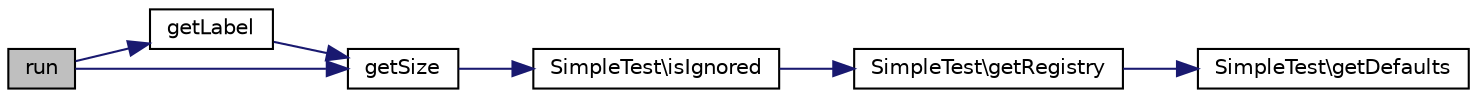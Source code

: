 digraph "run"
{
  edge [fontname="Helvetica",fontsize="10",labelfontname="Helvetica",labelfontsize="10"];
  node [fontname="Helvetica",fontsize="10",shape=record];
  rankdir="LR";
  Node1 [label="run",height=0.2,width=0.4,color="black", fillcolor="grey75", style="filled" fontcolor="black"];
  Node1 -> Node2 [color="midnightblue",fontsize="10",style="solid",fontname="Helvetica"];
  Node2 [label="getLabel",height=0.2,width=0.4,color="black", fillcolor="white", style="filled",URL="$class_test_suite.html#a14c4e7420d903d3e40342266333d2ecf"];
  Node2 -> Node3 [color="midnightblue",fontsize="10",style="solid",fontname="Helvetica"];
  Node3 [label="getSize",height=0.2,width=0.4,color="black", fillcolor="white", style="filled",URL="$class_test_suite.html#a75cce10cdf81be6dc84881c28b3379b7"];
  Node3 -> Node4 [color="midnightblue",fontsize="10",style="solid",fontname="Helvetica"];
  Node4 [label="SimpleTest\\isIgnored",height=0.2,width=0.4,color="black", fillcolor="white", style="filled",URL="$class_simple_test.html#ac7968d155ff53699b39d50b3433fb216"];
  Node4 -> Node5 [color="midnightblue",fontsize="10",style="solid",fontname="Helvetica"];
  Node5 [label="SimpleTest\\getRegistry",height=0.2,width=0.4,color="black", fillcolor="white", style="filled",URL="$class_simple_test.html#a91320adbec8b564c37b40a29aa9df772"];
  Node5 -> Node6 [color="midnightblue",fontsize="10",style="solid",fontname="Helvetica"];
  Node6 [label="SimpleTest\\getDefaults",height=0.2,width=0.4,color="black", fillcolor="white", style="filled",URL="$class_simple_test.html#a82efa1571705e561b8bae6b73060945d"];
  Node1 -> Node3 [color="midnightblue",fontsize="10",style="solid",fontname="Helvetica"];
}
